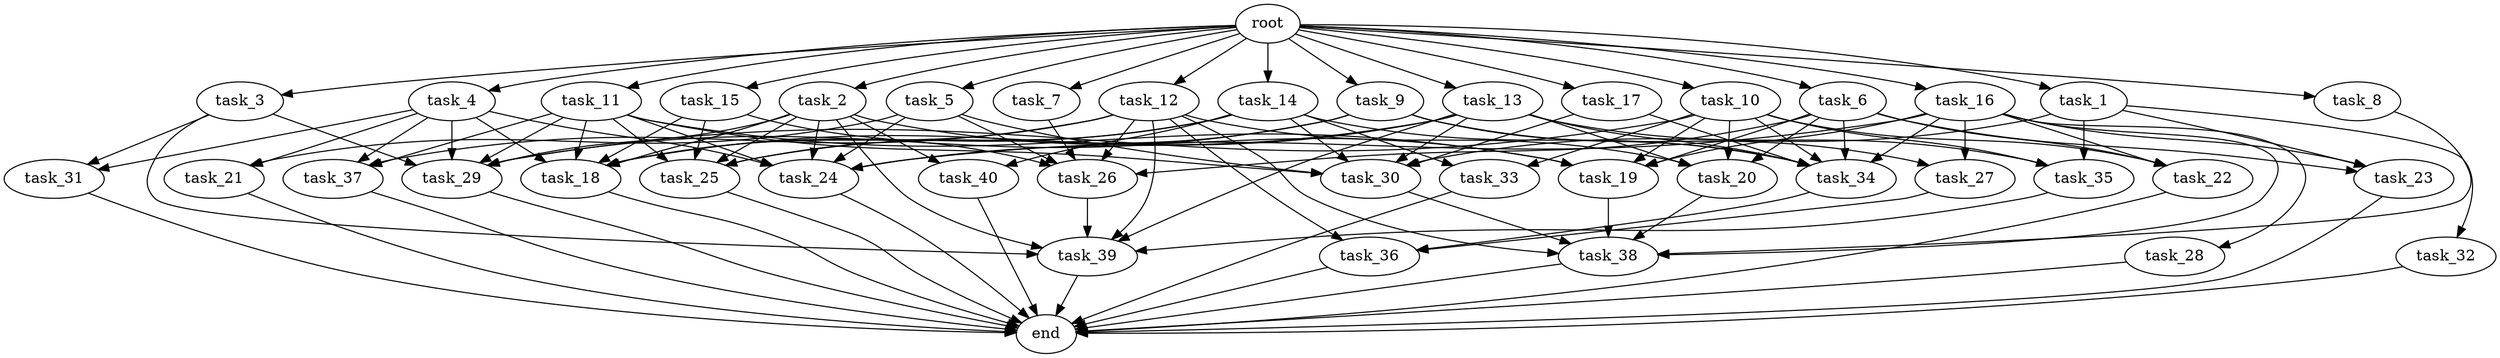digraph G {
  root [size="0.000000e+00"];
  task_1 [size="8.344393e+09"];
  task_2 [size="6.726740e+09"];
  task_3 [size="3.140840e+09"];
  task_4 [size="7.513958e+09"];
  task_5 [size="6.136337e+09"];
  task_6 [size="9.774301e+09"];
  task_7 [size="2.602517e+09"];
  task_8 [size="4.413427e+09"];
  task_9 [size="2.935758e+09"];
  task_10 [size="4.259179e+09"];
  task_11 [size="1.647703e+09"];
  task_12 [size="8.141645e+09"];
  task_13 [size="5.777985e+09"];
  task_14 [size="7.081870e+09"];
  task_15 [size="8.304779e+09"];
  task_16 [size="2.177806e+08"];
  task_17 [size="4.068553e+09"];
  task_18 [size="1.381760e+09"];
  task_19 [size="5.912987e+07"];
  task_20 [size="4.133344e+09"];
  task_21 [size="1.297009e+09"];
  task_22 [size="5.675259e+09"];
  task_23 [size="3.270583e+09"];
  task_24 [size="5.338785e+09"];
  task_25 [size="3.338695e+09"];
  task_26 [size="1.099461e+09"];
  task_27 [size="8.184416e+09"];
  task_28 [size="5.433120e+08"];
  task_29 [size="4.217593e+09"];
  task_30 [size="1.264607e+09"];
  task_31 [size="4.473653e+09"];
  task_32 [size="4.179488e+09"];
  task_33 [size="4.922408e+09"];
  task_34 [size="5.973173e+09"];
  task_35 [size="2.314919e+09"];
  task_36 [size="3.196447e+09"];
  task_37 [size="2.188273e+08"];
  task_38 [size="4.409056e+09"];
  task_39 [size="7.776484e+09"];
  task_40 [size="2.574749e+09"];
  end [size="0.000000e+00"];

  root -> task_1 [size="1.000000e-12"];
  root -> task_2 [size="1.000000e-12"];
  root -> task_3 [size="1.000000e-12"];
  root -> task_4 [size="1.000000e-12"];
  root -> task_5 [size="1.000000e-12"];
  root -> task_6 [size="1.000000e-12"];
  root -> task_7 [size="1.000000e-12"];
  root -> task_8 [size="1.000000e-12"];
  root -> task_9 [size="1.000000e-12"];
  root -> task_10 [size="1.000000e-12"];
  root -> task_11 [size="1.000000e-12"];
  root -> task_12 [size="1.000000e-12"];
  root -> task_13 [size="1.000000e-12"];
  root -> task_14 [size="1.000000e-12"];
  root -> task_15 [size="1.000000e-12"];
  root -> task_16 [size="1.000000e-12"];
  root -> task_17 [size="1.000000e-12"];
  task_1 -> task_23 [size="1.090194e+08"];
  task_1 -> task_30 [size="2.107678e+07"];
  task_1 -> task_32 [size="4.179488e+08"];
  task_1 -> task_35 [size="7.716397e+07"];
  task_2 -> task_18 [size="1.973943e+07"];
  task_2 -> task_19 [size="1.182597e+06"];
  task_2 -> task_24 [size="8.897975e+07"];
  task_2 -> task_25 [size="6.677389e+07"];
  task_2 -> task_29 [size="7.029321e+07"];
  task_2 -> task_39 [size="1.296081e+08"];
  task_2 -> task_40 [size="1.287374e+08"];
  task_3 -> task_29 [size="7.029321e+07"];
  task_3 -> task_31 [size="2.236827e+08"];
  task_3 -> task_39 [size="1.296081e+08"];
  task_4 -> task_18 [size="1.973943e+07"];
  task_4 -> task_21 [size="6.485045e+07"];
  task_4 -> task_24 [size="8.897975e+07"];
  task_4 -> task_29 [size="7.029321e+07"];
  task_4 -> task_31 [size="2.236827e+08"];
  task_4 -> task_37 [size="7.294243e+06"];
  task_5 -> task_21 [size="6.485045e+07"];
  task_5 -> task_24 [size="8.897975e+07"];
  task_5 -> task_26 [size="2.198923e+07"];
  task_5 -> task_30 [size="2.107678e+07"];
  task_6 -> task_19 [size="1.182597e+06"];
  task_6 -> task_20 [size="1.033336e+08"];
  task_6 -> task_22 [size="1.891753e+08"];
  task_6 -> task_23 [size="1.090194e+08"];
  task_6 -> task_26 [size="2.198923e+07"];
  task_6 -> task_34 [size="8.533105e+07"];
  task_7 -> task_26 [size="2.198923e+07"];
  task_8 -> task_38 [size="7.348426e+07"];
  task_9 -> task_25 [size="6.677389e+07"];
  task_9 -> task_27 [size="4.092208e+08"];
  task_9 -> task_29 [size="7.029321e+07"];
  task_9 -> task_34 [size="8.533105e+07"];
  task_10 -> task_19 [size="1.182597e+06"];
  task_10 -> task_20 [size="1.033336e+08"];
  task_10 -> task_22 [size="1.891753e+08"];
  task_10 -> task_29 [size="7.029321e+07"];
  task_10 -> task_33 [size="2.461204e+08"];
  task_10 -> task_34 [size="8.533105e+07"];
  task_10 -> task_35 [size="7.716397e+07"];
  task_11 -> task_18 [size="1.973943e+07"];
  task_11 -> task_19 [size="1.182597e+06"];
  task_11 -> task_24 [size="8.897975e+07"];
  task_11 -> task_25 [size="6.677389e+07"];
  task_11 -> task_29 [size="7.029321e+07"];
  task_11 -> task_30 [size="2.107678e+07"];
  task_11 -> task_37 [size="7.294243e+06"];
  task_12 -> task_18 [size="1.973943e+07"];
  task_12 -> task_20 [size="1.033336e+08"];
  task_12 -> task_26 [size="2.198923e+07"];
  task_12 -> task_36 [size="1.065482e+08"];
  task_12 -> task_37 [size="7.294243e+06"];
  task_12 -> task_38 [size="7.348426e+07"];
  task_12 -> task_39 [size="1.296081e+08"];
  task_13 -> task_18 [size="1.973943e+07"];
  task_13 -> task_20 [size="1.033336e+08"];
  task_13 -> task_24 [size="8.897975e+07"];
  task_13 -> task_30 [size="2.107678e+07"];
  task_13 -> task_34 [size="8.533105e+07"];
  task_13 -> task_35 [size="7.716397e+07"];
  task_13 -> task_39 [size="1.296081e+08"];
  task_14 -> task_18 [size="1.973943e+07"];
  task_14 -> task_25 [size="6.677389e+07"];
  task_14 -> task_30 [size="2.107678e+07"];
  task_14 -> task_33 [size="2.461204e+08"];
  task_14 -> task_34 [size="8.533105e+07"];
  task_14 -> task_40 [size="1.287374e+08"];
  task_15 -> task_18 [size="1.973943e+07"];
  task_15 -> task_25 [size="6.677389e+07"];
  task_15 -> task_26 [size="2.198923e+07"];
  task_16 -> task_19 [size="1.182597e+06"];
  task_16 -> task_22 [size="1.891753e+08"];
  task_16 -> task_23 [size="1.090194e+08"];
  task_16 -> task_24 [size="8.897975e+07"];
  task_16 -> task_27 [size="4.092208e+08"];
  task_16 -> task_28 [size="5.433120e+07"];
  task_16 -> task_34 [size="8.533105e+07"];
  task_16 -> task_38 [size="7.348426e+07"];
  task_17 -> task_30 [size="2.107678e+07"];
  task_17 -> task_34 [size="8.533105e+07"];
  task_18 -> end [size="1.000000e-12"];
  task_19 -> task_38 [size="7.348426e+07"];
  task_20 -> task_38 [size="7.348426e+07"];
  task_21 -> end [size="1.000000e-12"];
  task_22 -> end [size="1.000000e-12"];
  task_23 -> end [size="1.000000e-12"];
  task_24 -> end [size="1.000000e-12"];
  task_25 -> end [size="1.000000e-12"];
  task_26 -> task_39 [size="1.296081e+08"];
  task_27 -> task_36 [size="1.065482e+08"];
  task_28 -> end [size="1.000000e-12"];
  task_29 -> end [size="1.000000e-12"];
  task_30 -> task_38 [size="7.348426e+07"];
  task_31 -> end [size="1.000000e-12"];
  task_32 -> end [size="1.000000e-12"];
  task_33 -> end [size="1.000000e-12"];
  task_34 -> task_36 [size="1.065482e+08"];
  task_35 -> task_39 [size="1.296081e+08"];
  task_36 -> end [size="1.000000e-12"];
  task_37 -> end [size="1.000000e-12"];
  task_38 -> end [size="1.000000e-12"];
  task_39 -> end [size="1.000000e-12"];
  task_40 -> end [size="1.000000e-12"];
}
